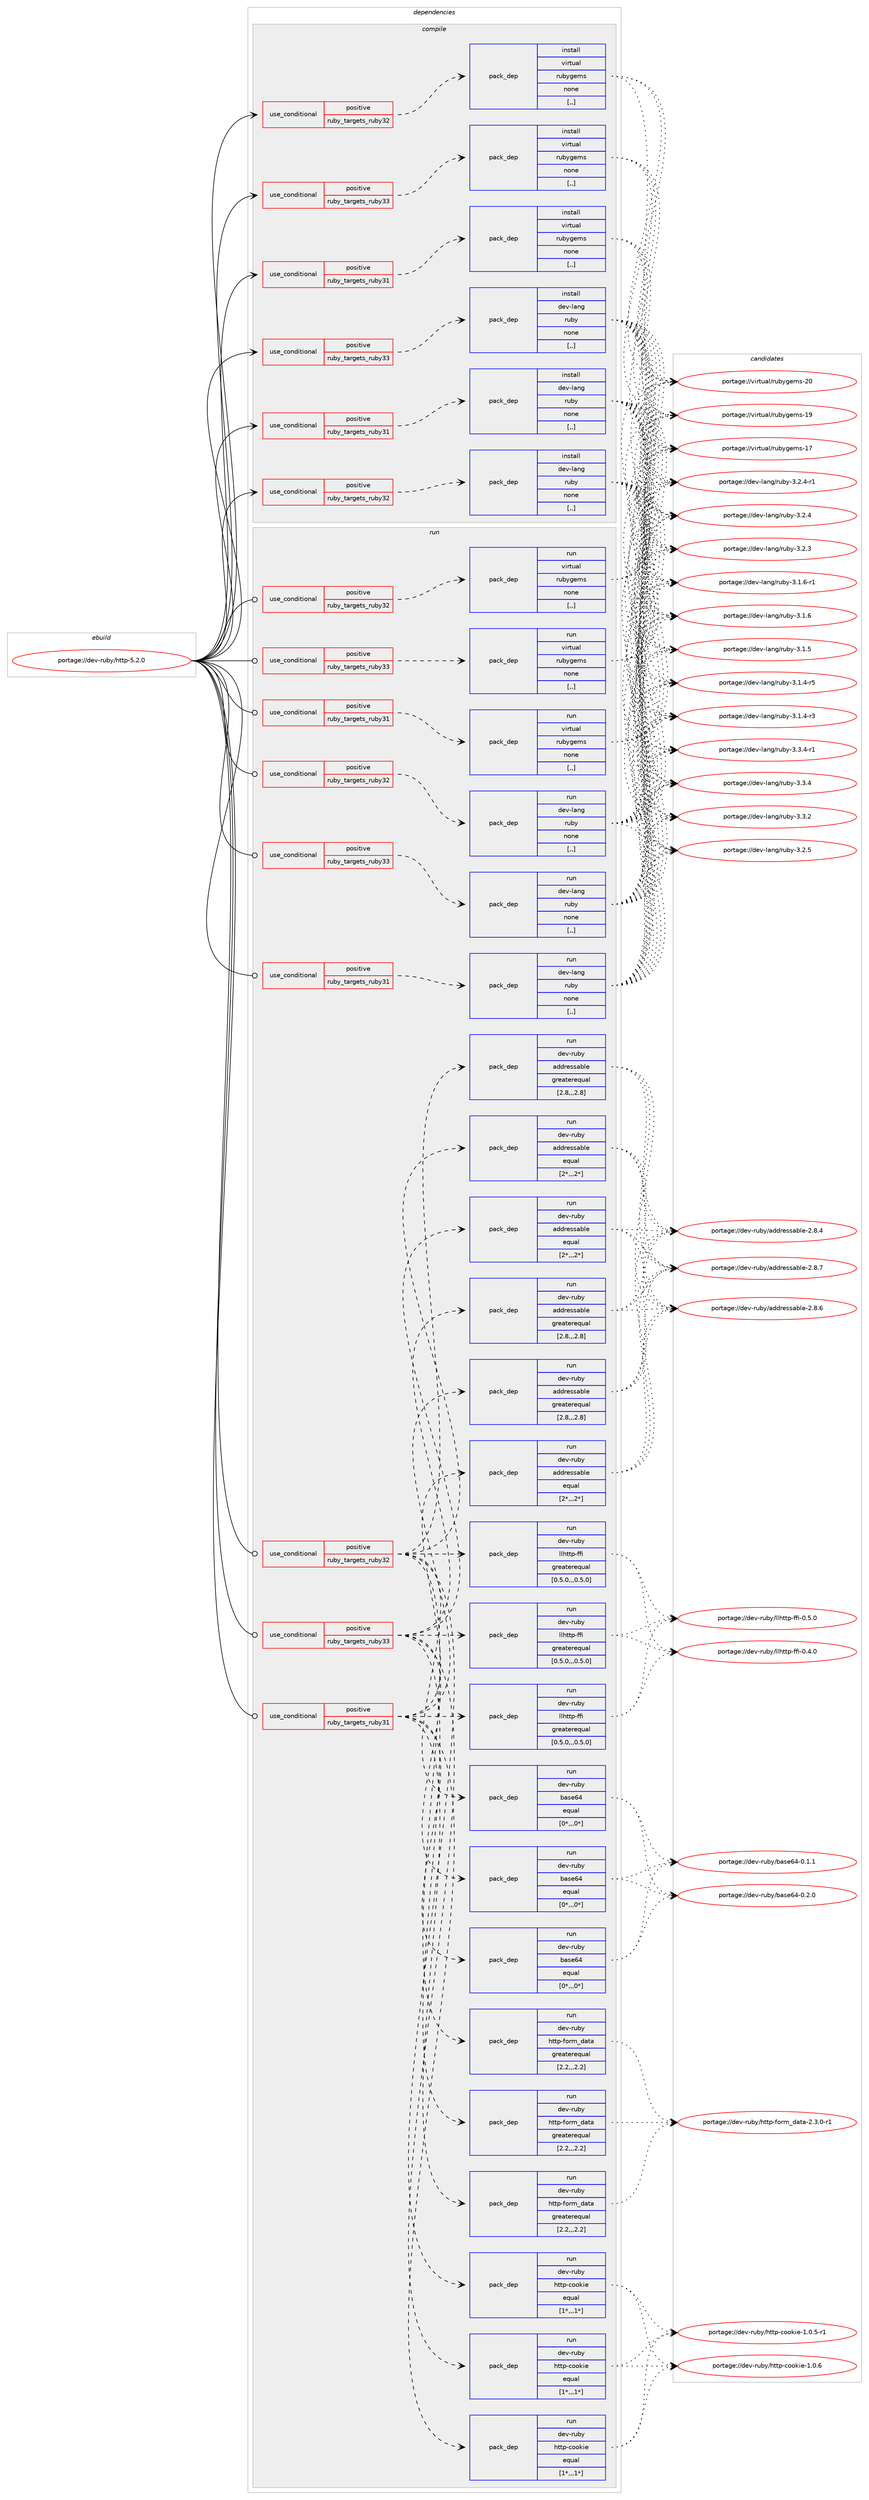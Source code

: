digraph prolog {

# *************
# Graph options
# *************

newrank=true;
concentrate=true;
compound=true;
graph [rankdir=LR,fontname=Helvetica,fontsize=10,ranksep=1.5];#, ranksep=2.5, nodesep=0.2];
edge  [arrowhead=vee];
node  [fontname=Helvetica,fontsize=10];

# **********
# The ebuild
# **********

subgraph cluster_leftcol {
color=gray;
label=<<i>ebuild</i>>;
id [label="portage://dev-ruby/http-5.2.0", color=red, width=4, href="../dev-ruby/http-5.2.0.svg"];
}

# ****************
# The dependencies
# ****************

subgraph cluster_midcol {
color=gray;
label=<<i>dependencies</i>>;
subgraph cluster_compile {
fillcolor="#eeeeee";
style=filled;
label=<<i>compile</i>>;
subgraph cond48897 {
dependency186327 [label=<<TABLE BORDER="0" CELLBORDER="1" CELLSPACING="0" CELLPADDING="4"><TR><TD ROWSPAN="3" CELLPADDING="10">use_conditional</TD></TR><TR><TD>positive</TD></TR><TR><TD>ruby_targets_ruby31</TD></TR></TABLE>>, shape=none, color=red];
subgraph pack136100 {
dependency186328 [label=<<TABLE BORDER="0" CELLBORDER="1" CELLSPACING="0" CELLPADDING="4" WIDTH="220"><TR><TD ROWSPAN="6" CELLPADDING="30">pack_dep</TD></TR><TR><TD WIDTH="110">install</TD></TR><TR><TD>dev-lang</TD></TR><TR><TD>ruby</TD></TR><TR><TD>none</TD></TR><TR><TD>[,,]</TD></TR></TABLE>>, shape=none, color=blue];
}
dependency186327:e -> dependency186328:w [weight=20,style="dashed",arrowhead="vee"];
}
id:e -> dependency186327:w [weight=20,style="solid",arrowhead="vee"];
subgraph cond48898 {
dependency186329 [label=<<TABLE BORDER="0" CELLBORDER="1" CELLSPACING="0" CELLPADDING="4"><TR><TD ROWSPAN="3" CELLPADDING="10">use_conditional</TD></TR><TR><TD>positive</TD></TR><TR><TD>ruby_targets_ruby31</TD></TR></TABLE>>, shape=none, color=red];
subgraph pack136101 {
dependency186330 [label=<<TABLE BORDER="0" CELLBORDER="1" CELLSPACING="0" CELLPADDING="4" WIDTH="220"><TR><TD ROWSPAN="6" CELLPADDING="30">pack_dep</TD></TR><TR><TD WIDTH="110">install</TD></TR><TR><TD>virtual</TD></TR><TR><TD>rubygems</TD></TR><TR><TD>none</TD></TR><TR><TD>[,,]</TD></TR></TABLE>>, shape=none, color=blue];
}
dependency186329:e -> dependency186330:w [weight=20,style="dashed",arrowhead="vee"];
}
id:e -> dependency186329:w [weight=20,style="solid",arrowhead="vee"];
subgraph cond48899 {
dependency186331 [label=<<TABLE BORDER="0" CELLBORDER="1" CELLSPACING="0" CELLPADDING="4"><TR><TD ROWSPAN="3" CELLPADDING="10">use_conditional</TD></TR><TR><TD>positive</TD></TR><TR><TD>ruby_targets_ruby32</TD></TR></TABLE>>, shape=none, color=red];
subgraph pack136102 {
dependency186332 [label=<<TABLE BORDER="0" CELLBORDER="1" CELLSPACING="0" CELLPADDING="4" WIDTH="220"><TR><TD ROWSPAN="6" CELLPADDING="30">pack_dep</TD></TR><TR><TD WIDTH="110">install</TD></TR><TR><TD>dev-lang</TD></TR><TR><TD>ruby</TD></TR><TR><TD>none</TD></TR><TR><TD>[,,]</TD></TR></TABLE>>, shape=none, color=blue];
}
dependency186331:e -> dependency186332:w [weight=20,style="dashed",arrowhead="vee"];
}
id:e -> dependency186331:w [weight=20,style="solid",arrowhead="vee"];
subgraph cond48900 {
dependency186333 [label=<<TABLE BORDER="0" CELLBORDER="1" CELLSPACING="0" CELLPADDING="4"><TR><TD ROWSPAN="3" CELLPADDING="10">use_conditional</TD></TR><TR><TD>positive</TD></TR><TR><TD>ruby_targets_ruby32</TD></TR></TABLE>>, shape=none, color=red];
subgraph pack136103 {
dependency186334 [label=<<TABLE BORDER="0" CELLBORDER="1" CELLSPACING="0" CELLPADDING="4" WIDTH="220"><TR><TD ROWSPAN="6" CELLPADDING="30">pack_dep</TD></TR><TR><TD WIDTH="110">install</TD></TR><TR><TD>virtual</TD></TR><TR><TD>rubygems</TD></TR><TR><TD>none</TD></TR><TR><TD>[,,]</TD></TR></TABLE>>, shape=none, color=blue];
}
dependency186333:e -> dependency186334:w [weight=20,style="dashed",arrowhead="vee"];
}
id:e -> dependency186333:w [weight=20,style="solid",arrowhead="vee"];
subgraph cond48901 {
dependency186335 [label=<<TABLE BORDER="0" CELLBORDER="1" CELLSPACING="0" CELLPADDING="4"><TR><TD ROWSPAN="3" CELLPADDING="10">use_conditional</TD></TR><TR><TD>positive</TD></TR><TR><TD>ruby_targets_ruby33</TD></TR></TABLE>>, shape=none, color=red];
subgraph pack136104 {
dependency186336 [label=<<TABLE BORDER="0" CELLBORDER="1" CELLSPACING="0" CELLPADDING="4" WIDTH="220"><TR><TD ROWSPAN="6" CELLPADDING="30">pack_dep</TD></TR><TR><TD WIDTH="110">install</TD></TR><TR><TD>dev-lang</TD></TR><TR><TD>ruby</TD></TR><TR><TD>none</TD></TR><TR><TD>[,,]</TD></TR></TABLE>>, shape=none, color=blue];
}
dependency186335:e -> dependency186336:w [weight=20,style="dashed",arrowhead="vee"];
}
id:e -> dependency186335:w [weight=20,style="solid",arrowhead="vee"];
subgraph cond48902 {
dependency186337 [label=<<TABLE BORDER="0" CELLBORDER="1" CELLSPACING="0" CELLPADDING="4"><TR><TD ROWSPAN="3" CELLPADDING="10">use_conditional</TD></TR><TR><TD>positive</TD></TR><TR><TD>ruby_targets_ruby33</TD></TR></TABLE>>, shape=none, color=red];
subgraph pack136105 {
dependency186338 [label=<<TABLE BORDER="0" CELLBORDER="1" CELLSPACING="0" CELLPADDING="4" WIDTH="220"><TR><TD ROWSPAN="6" CELLPADDING="30">pack_dep</TD></TR><TR><TD WIDTH="110">install</TD></TR><TR><TD>virtual</TD></TR><TR><TD>rubygems</TD></TR><TR><TD>none</TD></TR><TR><TD>[,,]</TD></TR></TABLE>>, shape=none, color=blue];
}
dependency186337:e -> dependency186338:w [weight=20,style="dashed",arrowhead="vee"];
}
id:e -> dependency186337:w [weight=20,style="solid",arrowhead="vee"];
}
subgraph cluster_compileandrun {
fillcolor="#eeeeee";
style=filled;
label=<<i>compile and run</i>>;
}
subgraph cluster_run {
fillcolor="#eeeeee";
style=filled;
label=<<i>run</i>>;
subgraph cond48903 {
dependency186339 [label=<<TABLE BORDER="0" CELLBORDER="1" CELLSPACING="0" CELLPADDING="4"><TR><TD ROWSPAN="3" CELLPADDING="10">use_conditional</TD></TR><TR><TD>positive</TD></TR><TR><TD>ruby_targets_ruby31</TD></TR></TABLE>>, shape=none, color=red];
subgraph pack136106 {
dependency186340 [label=<<TABLE BORDER="0" CELLBORDER="1" CELLSPACING="0" CELLPADDING="4" WIDTH="220"><TR><TD ROWSPAN="6" CELLPADDING="30">pack_dep</TD></TR><TR><TD WIDTH="110">run</TD></TR><TR><TD>dev-lang</TD></TR><TR><TD>ruby</TD></TR><TR><TD>none</TD></TR><TR><TD>[,,]</TD></TR></TABLE>>, shape=none, color=blue];
}
dependency186339:e -> dependency186340:w [weight=20,style="dashed",arrowhead="vee"];
}
id:e -> dependency186339:w [weight=20,style="solid",arrowhead="odot"];
subgraph cond48904 {
dependency186341 [label=<<TABLE BORDER="0" CELLBORDER="1" CELLSPACING="0" CELLPADDING="4"><TR><TD ROWSPAN="3" CELLPADDING="10">use_conditional</TD></TR><TR><TD>positive</TD></TR><TR><TD>ruby_targets_ruby31</TD></TR></TABLE>>, shape=none, color=red];
subgraph pack136107 {
dependency186342 [label=<<TABLE BORDER="0" CELLBORDER="1" CELLSPACING="0" CELLPADDING="4" WIDTH="220"><TR><TD ROWSPAN="6" CELLPADDING="30">pack_dep</TD></TR><TR><TD WIDTH="110">run</TD></TR><TR><TD>dev-ruby</TD></TR><TR><TD>addressable</TD></TR><TR><TD>equal</TD></TR><TR><TD>[2*,,,2*]</TD></TR></TABLE>>, shape=none, color=blue];
}
dependency186341:e -> dependency186342:w [weight=20,style="dashed",arrowhead="vee"];
subgraph pack136108 {
dependency186343 [label=<<TABLE BORDER="0" CELLBORDER="1" CELLSPACING="0" CELLPADDING="4" WIDTH="220"><TR><TD ROWSPAN="6" CELLPADDING="30">pack_dep</TD></TR><TR><TD WIDTH="110">run</TD></TR><TR><TD>dev-ruby</TD></TR><TR><TD>addressable</TD></TR><TR><TD>greaterequal</TD></TR><TR><TD>[2.8,,,2.8]</TD></TR></TABLE>>, shape=none, color=blue];
}
dependency186341:e -> dependency186343:w [weight=20,style="dashed",arrowhead="vee"];
subgraph pack136109 {
dependency186344 [label=<<TABLE BORDER="0" CELLBORDER="1" CELLSPACING="0" CELLPADDING="4" WIDTH="220"><TR><TD ROWSPAN="6" CELLPADDING="30">pack_dep</TD></TR><TR><TD WIDTH="110">run</TD></TR><TR><TD>dev-ruby</TD></TR><TR><TD>base64</TD></TR><TR><TD>equal</TD></TR><TR><TD>[0*,,,0*]</TD></TR></TABLE>>, shape=none, color=blue];
}
dependency186341:e -> dependency186344:w [weight=20,style="dashed",arrowhead="vee"];
subgraph pack136110 {
dependency186345 [label=<<TABLE BORDER="0" CELLBORDER="1" CELLSPACING="0" CELLPADDING="4" WIDTH="220"><TR><TD ROWSPAN="6" CELLPADDING="30">pack_dep</TD></TR><TR><TD WIDTH="110">run</TD></TR><TR><TD>dev-ruby</TD></TR><TR><TD>http-cookie</TD></TR><TR><TD>equal</TD></TR><TR><TD>[1*,,,1*]</TD></TR></TABLE>>, shape=none, color=blue];
}
dependency186341:e -> dependency186345:w [weight=20,style="dashed",arrowhead="vee"];
subgraph pack136111 {
dependency186346 [label=<<TABLE BORDER="0" CELLBORDER="1" CELLSPACING="0" CELLPADDING="4" WIDTH="220"><TR><TD ROWSPAN="6" CELLPADDING="30">pack_dep</TD></TR><TR><TD WIDTH="110">run</TD></TR><TR><TD>dev-ruby</TD></TR><TR><TD>http-form_data</TD></TR><TR><TD>greaterequal</TD></TR><TR><TD>[2.2,,,2.2]</TD></TR></TABLE>>, shape=none, color=blue];
}
dependency186341:e -> dependency186346:w [weight=20,style="dashed",arrowhead="vee"];
subgraph pack136112 {
dependency186347 [label=<<TABLE BORDER="0" CELLBORDER="1" CELLSPACING="0" CELLPADDING="4" WIDTH="220"><TR><TD ROWSPAN="6" CELLPADDING="30">pack_dep</TD></TR><TR><TD WIDTH="110">run</TD></TR><TR><TD>dev-ruby</TD></TR><TR><TD>llhttp-ffi</TD></TR><TR><TD>greaterequal</TD></TR><TR><TD>[0.5.0,,,0.5.0]</TD></TR></TABLE>>, shape=none, color=blue];
}
dependency186341:e -> dependency186347:w [weight=20,style="dashed",arrowhead="vee"];
}
id:e -> dependency186341:w [weight=20,style="solid",arrowhead="odot"];
subgraph cond48905 {
dependency186348 [label=<<TABLE BORDER="0" CELLBORDER="1" CELLSPACING="0" CELLPADDING="4"><TR><TD ROWSPAN="3" CELLPADDING="10">use_conditional</TD></TR><TR><TD>positive</TD></TR><TR><TD>ruby_targets_ruby31</TD></TR></TABLE>>, shape=none, color=red];
subgraph pack136113 {
dependency186349 [label=<<TABLE BORDER="0" CELLBORDER="1" CELLSPACING="0" CELLPADDING="4" WIDTH="220"><TR><TD ROWSPAN="6" CELLPADDING="30">pack_dep</TD></TR><TR><TD WIDTH="110">run</TD></TR><TR><TD>virtual</TD></TR><TR><TD>rubygems</TD></TR><TR><TD>none</TD></TR><TR><TD>[,,]</TD></TR></TABLE>>, shape=none, color=blue];
}
dependency186348:e -> dependency186349:w [weight=20,style="dashed",arrowhead="vee"];
}
id:e -> dependency186348:w [weight=20,style="solid",arrowhead="odot"];
subgraph cond48906 {
dependency186350 [label=<<TABLE BORDER="0" CELLBORDER="1" CELLSPACING="0" CELLPADDING="4"><TR><TD ROWSPAN="3" CELLPADDING="10">use_conditional</TD></TR><TR><TD>positive</TD></TR><TR><TD>ruby_targets_ruby32</TD></TR></TABLE>>, shape=none, color=red];
subgraph pack136114 {
dependency186351 [label=<<TABLE BORDER="0" CELLBORDER="1" CELLSPACING="0" CELLPADDING="4" WIDTH="220"><TR><TD ROWSPAN="6" CELLPADDING="30">pack_dep</TD></TR><TR><TD WIDTH="110">run</TD></TR><TR><TD>dev-lang</TD></TR><TR><TD>ruby</TD></TR><TR><TD>none</TD></TR><TR><TD>[,,]</TD></TR></TABLE>>, shape=none, color=blue];
}
dependency186350:e -> dependency186351:w [weight=20,style="dashed",arrowhead="vee"];
}
id:e -> dependency186350:w [weight=20,style="solid",arrowhead="odot"];
subgraph cond48907 {
dependency186352 [label=<<TABLE BORDER="0" CELLBORDER="1" CELLSPACING="0" CELLPADDING="4"><TR><TD ROWSPAN="3" CELLPADDING="10">use_conditional</TD></TR><TR><TD>positive</TD></TR><TR><TD>ruby_targets_ruby32</TD></TR></TABLE>>, shape=none, color=red];
subgraph pack136115 {
dependency186353 [label=<<TABLE BORDER="0" CELLBORDER="1" CELLSPACING="0" CELLPADDING="4" WIDTH="220"><TR><TD ROWSPAN="6" CELLPADDING="30">pack_dep</TD></TR><TR><TD WIDTH="110">run</TD></TR><TR><TD>dev-ruby</TD></TR><TR><TD>addressable</TD></TR><TR><TD>equal</TD></TR><TR><TD>[2*,,,2*]</TD></TR></TABLE>>, shape=none, color=blue];
}
dependency186352:e -> dependency186353:w [weight=20,style="dashed",arrowhead="vee"];
subgraph pack136116 {
dependency186354 [label=<<TABLE BORDER="0" CELLBORDER="1" CELLSPACING="0" CELLPADDING="4" WIDTH="220"><TR><TD ROWSPAN="6" CELLPADDING="30">pack_dep</TD></TR><TR><TD WIDTH="110">run</TD></TR><TR><TD>dev-ruby</TD></TR><TR><TD>addressable</TD></TR><TR><TD>greaterequal</TD></TR><TR><TD>[2.8,,,2.8]</TD></TR></TABLE>>, shape=none, color=blue];
}
dependency186352:e -> dependency186354:w [weight=20,style="dashed",arrowhead="vee"];
subgraph pack136117 {
dependency186355 [label=<<TABLE BORDER="0" CELLBORDER="1" CELLSPACING="0" CELLPADDING="4" WIDTH="220"><TR><TD ROWSPAN="6" CELLPADDING="30">pack_dep</TD></TR><TR><TD WIDTH="110">run</TD></TR><TR><TD>dev-ruby</TD></TR><TR><TD>base64</TD></TR><TR><TD>equal</TD></TR><TR><TD>[0*,,,0*]</TD></TR></TABLE>>, shape=none, color=blue];
}
dependency186352:e -> dependency186355:w [weight=20,style="dashed",arrowhead="vee"];
subgraph pack136118 {
dependency186356 [label=<<TABLE BORDER="0" CELLBORDER="1" CELLSPACING="0" CELLPADDING="4" WIDTH="220"><TR><TD ROWSPAN="6" CELLPADDING="30">pack_dep</TD></TR><TR><TD WIDTH="110">run</TD></TR><TR><TD>dev-ruby</TD></TR><TR><TD>http-cookie</TD></TR><TR><TD>equal</TD></TR><TR><TD>[1*,,,1*]</TD></TR></TABLE>>, shape=none, color=blue];
}
dependency186352:e -> dependency186356:w [weight=20,style="dashed",arrowhead="vee"];
subgraph pack136119 {
dependency186357 [label=<<TABLE BORDER="0" CELLBORDER="1" CELLSPACING="0" CELLPADDING="4" WIDTH="220"><TR><TD ROWSPAN="6" CELLPADDING="30">pack_dep</TD></TR><TR><TD WIDTH="110">run</TD></TR><TR><TD>dev-ruby</TD></TR><TR><TD>http-form_data</TD></TR><TR><TD>greaterequal</TD></TR><TR><TD>[2.2,,,2.2]</TD></TR></TABLE>>, shape=none, color=blue];
}
dependency186352:e -> dependency186357:w [weight=20,style="dashed",arrowhead="vee"];
subgraph pack136120 {
dependency186358 [label=<<TABLE BORDER="0" CELLBORDER="1" CELLSPACING="0" CELLPADDING="4" WIDTH="220"><TR><TD ROWSPAN="6" CELLPADDING="30">pack_dep</TD></TR><TR><TD WIDTH="110">run</TD></TR><TR><TD>dev-ruby</TD></TR><TR><TD>llhttp-ffi</TD></TR><TR><TD>greaterequal</TD></TR><TR><TD>[0.5.0,,,0.5.0]</TD></TR></TABLE>>, shape=none, color=blue];
}
dependency186352:e -> dependency186358:w [weight=20,style="dashed",arrowhead="vee"];
}
id:e -> dependency186352:w [weight=20,style="solid",arrowhead="odot"];
subgraph cond48908 {
dependency186359 [label=<<TABLE BORDER="0" CELLBORDER="1" CELLSPACING="0" CELLPADDING="4"><TR><TD ROWSPAN="3" CELLPADDING="10">use_conditional</TD></TR><TR><TD>positive</TD></TR><TR><TD>ruby_targets_ruby32</TD></TR></TABLE>>, shape=none, color=red];
subgraph pack136121 {
dependency186360 [label=<<TABLE BORDER="0" CELLBORDER="1" CELLSPACING="0" CELLPADDING="4" WIDTH="220"><TR><TD ROWSPAN="6" CELLPADDING="30">pack_dep</TD></TR><TR><TD WIDTH="110">run</TD></TR><TR><TD>virtual</TD></TR><TR><TD>rubygems</TD></TR><TR><TD>none</TD></TR><TR><TD>[,,]</TD></TR></TABLE>>, shape=none, color=blue];
}
dependency186359:e -> dependency186360:w [weight=20,style="dashed",arrowhead="vee"];
}
id:e -> dependency186359:w [weight=20,style="solid",arrowhead="odot"];
subgraph cond48909 {
dependency186361 [label=<<TABLE BORDER="0" CELLBORDER="1" CELLSPACING="0" CELLPADDING="4"><TR><TD ROWSPAN="3" CELLPADDING="10">use_conditional</TD></TR><TR><TD>positive</TD></TR><TR><TD>ruby_targets_ruby33</TD></TR></TABLE>>, shape=none, color=red];
subgraph pack136122 {
dependency186362 [label=<<TABLE BORDER="0" CELLBORDER="1" CELLSPACING="0" CELLPADDING="4" WIDTH="220"><TR><TD ROWSPAN="6" CELLPADDING="30">pack_dep</TD></TR><TR><TD WIDTH="110">run</TD></TR><TR><TD>dev-lang</TD></TR><TR><TD>ruby</TD></TR><TR><TD>none</TD></TR><TR><TD>[,,]</TD></TR></TABLE>>, shape=none, color=blue];
}
dependency186361:e -> dependency186362:w [weight=20,style="dashed",arrowhead="vee"];
}
id:e -> dependency186361:w [weight=20,style="solid",arrowhead="odot"];
subgraph cond48910 {
dependency186363 [label=<<TABLE BORDER="0" CELLBORDER="1" CELLSPACING="0" CELLPADDING="4"><TR><TD ROWSPAN="3" CELLPADDING="10">use_conditional</TD></TR><TR><TD>positive</TD></TR><TR><TD>ruby_targets_ruby33</TD></TR></TABLE>>, shape=none, color=red];
subgraph pack136123 {
dependency186364 [label=<<TABLE BORDER="0" CELLBORDER="1" CELLSPACING="0" CELLPADDING="4" WIDTH="220"><TR><TD ROWSPAN="6" CELLPADDING="30">pack_dep</TD></TR><TR><TD WIDTH="110">run</TD></TR><TR><TD>dev-ruby</TD></TR><TR><TD>addressable</TD></TR><TR><TD>equal</TD></TR><TR><TD>[2*,,,2*]</TD></TR></TABLE>>, shape=none, color=blue];
}
dependency186363:e -> dependency186364:w [weight=20,style="dashed",arrowhead="vee"];
subgraph pack136124 {
dependency186365 [label=<<TABLE BORDER="0" CELLBORDER="1" CELLSPACING="0" CELLPADDING="4" WIDTH="220"><TR><TD ROWSPAN="6" CELLPADDING="30">pack_dep</TD></TR><TR><TD WIDTH="110">run</TD></TR><TR><TD>dev-ruby</TD></TR><TR><TD>addressable</TD></TR><TR><TD>greaterequal</TD></TR><TR><TD>[2.8,,,2.8]</TD></TR></TABLE>>, shape=none, color=blue];
}
dependency186363:e -> dependency186365:w [weight=20,style="dashed",arrowhead="vee"];
subgraph pack136125 {
dependency186366 [label=<<TABLE BORDER="0" CELLBORDER="1" CELLSPACING="0" CELLPADDING="4" WIDTH="220"><TR><TD ROWSPAN="6" CELLPADDING="30">pack_dep</TD></TR><TR><TD WIDTH="110">run</TD></TR><TR><TD>dev-ruby</TD></TR><TR><TD>base64</TD></TR><TR><TD>equal</TD></TR><TR><TD>[0*,,,0*]</TD></TR></TABLE>>, shape=none, color=blue];
}
dependency186363:e -> dependency186366:w [weight=20,style="dashed",arrowhead="vee"];
subgraph pack136126 {
dependency186367 [label=<<TABLE BORDER="0" CELLBORDER="1" CELLSPACING="0" CELLPADDING="4" WIDTH="220"><TR><TD ROWSPAN="6" CELLPADDING="30">pack_dep</TD></TR><TR><TD WIDTH="110">run</TD></TR><TR><TD>dev-ruby</TD></TR><TR><TD>http-cookie</TD></TR><TR><TD>equal</TD></TR><TR><TD>[1*,,,1*]</TD></TR></TABLE>>, shape=none, color=blue];
}
dependency186363:e -> dependency186367:w [weight=20,style="dashed",arrowhead="vee"];
subgraph pack136127 {
dependency186368 [label=<<TABLE BORDER="0" CELLBORDER="1" CELLSPACING="0" CELLPADDING="4" WIDTH="220"><TR><TD ROWSPAN="6" CELLPADDING="30">pack_dep</TD></TR><TR><TD WIDTH="110">run</TD></TR><TR><TD>dev-ruby</TD></TR><TR><TD>http-form_data</TD></TR><TR><TD>greaterequal</TD></TR><TR><TD>[2.2,,,2.2]</TD></TR></TABLE>>, shape=none, color=blue];
}
dependency186363:e -> dependency186368:w [weight=20,style="dashed",arrowhead="vee"];
subgraph pack136128 {
dependency186369 [label=<<TABLE BORDER="0" CELLBORDER="1" CELLSPACING="0" CELLPADDING="4" WIDTH="220"><TR><TD ROWSPAN="6" CELLPADDING="30">pack_dep</TD></TR><TR><TD WIDTH="110">run</TD></TR><TR><TD>dev-ruby</TD></TR><TR><TD>llhttp-ffi</TD></TR><TR><TD>greaterequal</TD></TR><TR><TD>[0.5.0,,,0.5.0]</TD></TR></TABLE>>, shape=none, color=blue];
}
dependency186363:e -> dependency186369:w [weight=20,style="dashed",arrowhead="vee"];
}
id:e -> dependency186363:w [weight=20,style="solid",arrowhead="odot"];
subgraph cond48911 {
dependency186370 [label=<<TABLE BORDER="0" CELLBORDER="1" CELLSPACING="0" CELLPADDING="4"><TR><TD ROWSPAN="3" CELLPADDING="10">use_conditional</TD></TR><TR><TD>positive</TD></TR><TR><TD>ruby_targets_ruby33</TD></TR></TABLE>>, shape=none, color=red];
subgraph pack136129 {
dependency186371 [label=<<TABLE BORDER="0" CELLBORDER="1" CELLSPACING="0" CELLPADDING="4" WIDTH="220"><TR><TD ROWSPAN="6" CELLPADDING="30">pack_dep</TD></TR><TR><TD WIDTH="110">run</TD></TR><TR><TD>virtual</TD></TR><TR><TD>rubygems</TD></TR><TR><TD>none</TD></TR><TR><TD>[,,]</TD></TR></TABLE>>, shape=none, color=blue];
}
dependency186370:e -> dependency186371:w [weight=20,style="dashed",arrowhead="vee"];
}
id:e -> dependency186370:w [weight=20,style="solid",arrowhead="odot"];
}
}

# **************
# The candidates
# **************

subgraph cluster_choices {
rank=same;
color=gray;
label=<<i>candidates</i>>;

subgraph choice136100 {
color=black;
nodesep=1;
choice100101118451089711010347114117981214551465146524511449 [label="portage://dev-lang/ruby-3.3.4-r1", color=red, width=4,href="../dev-lang/ruby-3.3.4-r1.svg"];
choice10010111845108971101034711411798121455146514652 [label="portage://dev-lang/ruby-3.3.4", color=red, width=4,href="../dev-lang/ruby-3.3.4.svg"];
choice10010111845108971101034711411798121455146514650 [label="portage://dev-lang/ruby-3.3.2", color=red, width=4,href="../dev-lang/ruby-3.3.2.svg"];
choice10010111845108971101034711411798121455146504653 [label="portage://dev-lang/ruby-3.2.5", color=red, width=4,href="../dev-lang/ruby-3.2.5.svg"];
choice100101118451089711010347114117981214551465046524511449 [label="portage://dev-lang/ruby-3.2.4-r1", color=red, width=4,href="../dev-lang/ruby-3.2.4-r1.svg"];
choice10010111845108971101034711411798121455146504652 [label="portage://dev-lang/ruby-3.2.4", color=red, width=4,href="../dev-lang/ruby-3.2.4.svg"];
choice10010111845108971101034711411798121455146504651 [label="portage://dev-lang/ruby-3.2.3", color=red, width=4,href="../dev-lang/ruby-3.2.3.svg"];
choice100101118451089711010347114117981214551464946544511449 [label="portage://dev-lang/ruby-3.1.6-r1", color=red, width=4,href="../dev-lang/ruby-3.1.6-r1.svg"];
choice10010111845108971101034711411798121455146494654 [label="portage://dev-lang/ruby-3.1.6", color=red, width=4,href="../dev-lang/ruby-3.1.6.svg"];
choice10010111845108971101034711411798121455146494653 [label="portage://dev-lang/ruby-3.1.5", color=red, width=4,href="../dev-lang/ruby-3.1.5.svg"];
choice100101118451089711010347114117981214551464946524511453 [label="portage://dev-lang/ruby-3.1.4-r5", color=red, width=4,href="../dev-lang/ruby-3.1.4-r5.svg"];
choice100101118451089711010347114117981214551464946524511451 [label="portage://dev-lang/ruby-3.1.4-r3", color=red, width=4,href="../dev-lang/ruby-3.1.4-r3.svg"];
dependency186328:e -> choice100101118451089711010347114117981214551465146524511449:w [style=dotted,weight="100"];
dependency186328:e -> choice10010111845108971101034711411798121455146514652:w [style=dotted,weight="100"];
dependency186328:e -> choice10010111845108971101034711411798121455146514650:w [style=dotted,weight="100"];
dependency186328:e -> choice10010111845108971101034711411798121455146504653:w [style=dotted,weight="100"];
dependency186328:e -> choice100101118451089711010347114117981214551465046524511449:w [style=dotted,weight="100"];
dependency186328:e -> choice10010111845108971101034711411798121455146504652:w [style=dotted,weight="100"];
dependency186328:e -> choice10010111845108971101034711411798121455146504651:w [style=dotted,weight="100"];
dependency186328:e -> choice100101118451089711010347114117981214551464946544511449:w [style=dotted,weight="100"];
dependency186328:e -> choice10010111845108971101034711411798121455146494654:w [style=dotted,weight="100"];
dependency186328:e -> choice10010111845108971101034711411798121455146494653:w [style=dotted,weight="100"];
dependency186328:e -> choice100101118451089711010347114117981214551464946524511453:w [style=dotted,weight="100"];
dependency186328:e -> choice100101118451089711010347114117981214551464946524511451:w [style=dotted,weight="100"];
}
subgraph choice136101 {
color=black;
nodesep=1;
choice118105114116117971084711411798121103101109115455048 [label="portage://virtual/rubygems-20", color=red, width=4,href="../virtual/rubygems-20.svg"];
choice118105114116117971084711411798121103101109115454957 [label="portage://virtual/rubygems-19", color=red, width=4,href="../virtual/rubygems-19.svg"];
choice118105114116117971084711411798121103101109115454955 [label="portage://virtual/rubygems-17", color=red, width=4,href="../virtual/rubygems-17.svg"];
dependency186330:e -> choice118105114116117971084711411798121103101109115455048:w [style=dotted,weight="100"];
dependency186330:e -> choice118105114116117971084711411798121103101109115454957:w [style=dotted,weight="100"];
dependency186330:e -> choice118105114116117971084711411798121103101109115454955:w [style=dotted,weight="100"];
}
subgraph choice136102 {
color=black;
nodesep=1;
choice100101118451089711010347114117981214551465146524511449 [label="portage://dev-lang/ruby-3.3.4-r1", color=red, width=4,href="../dev-lang/ruby-3.3.4-r1.svg"];
choice10010111845108971101034711411798121455146514652 [label="portage://dev-lang/ruby-3.3.4", color=red, width=4,href="../dev-lang/ruby-3.3.4.svg"];
choice10010111845108971101034711411798121455146514650 [label="portage://dev-lang/ruby-3.3.2", color=red, width=4,href="../dev-lang/ruby-3.3.2.svg"];
choice10010111845108971101034711411798121455146504653 [label="portage://dev-lang/ruby-3.2.5", color=red, width=4,href="../dev-lang/ruby-3.2.5.svg"];
choice100101118451089711010347114117981214551465046524511449 [label="portage://dev-lang/ruby-3.2.4-r1", color=red, width=4,href="../dev-lang/ruby-3.2.4-r1.svg"];
choice10010111845108971101034711411798121455146504652 [label="portage://dev-lang/ruby-3.2.4", color=red, width=4,href="../dev-lang/ruby-3.2.4.svg"];
choice10010111845108971101034711411798121455146504651 [label="portage://dev-lang/ruby-3.2.3", color=red, width=4,href="../dev-lang/ruby-3.2.3.svg"];
choice100101118451089711010347114117981214551464946544511449 [label="portage://dev-lang/ruby-3.1.6-r1", color=red, width=4,href="../dev-lang/ruby-3.1.6-r1.svg"];
choice10010111845108971101034711411798121455146494654 [label="portage://dev-lang/ruby-3.1.6", color=red, width=4,href="../dev-lang/ruby-3.1.6.svg"];
choice10010111845108971101034711411798121455146494653 [label="portage://dev-lang/ruby-3.1.5", color=red, width=4,href="../dev-lang/ruby-3.1.5.svg"];
choice100101118451089711010347114117981214551464946524511453 [label="portage://dev-lang/ruby-3.1.4-r5", color=red, width=4,href="../dev-lang/ruby-3.1.4-r5.svg"];
choice100101118451089711010347114117981214551464946524511451 [label="portage://dev-lang/ruby-3.1.4-r3", color=red, width=4,href="../dev-lang/ruby-3.1.4-r3.svg"];
dependency186332:e -> choice100101118451089711010347114117981214551465146524511449:w [style=dotted,weight="100"];
dependency186332:e -> choice10010111845108971101034711411798121455146514652:w [style=dotted,weight="100"];
dependency186332:e -> choice10010111845108971101034711411798121455146514650:w [style=dotted,weight="100"];
dependency186332:e -> choice10010111845108971101034711411798121455146504653:w [style=dotted,weight="100"];
dependency186332:e -> choice100101118451089711010347114117981214551465046524511449:w [style=dotted,weight="100"];
dependency186332:e -> choice10010111845108971101034711411798121455146504652:w [style=dotted,weight="100"];
dependency186332:e -> choice10010111845108971101034711411798121455146504651:w [style=dotted,weight="100"];
dependency186332:e -> choice100101118451089711010347114117981214551464946544511449:w [style=dotted,weight="100"];
dependency186332:e -> choice10010111845108971101034711411798121455146494654:w [style=dotted,weight="100"];
dependency186332:e -> choice10010111845108971101034711411798121455146494653:w [style=dotted,weight="100"];
dependency186332:e -> choice100101118451089711010347114117981214551464946524511453:w [style=dotted,weight="100"];
dependency186332:e -> choice100101118451089711010347114117981214551464946524511451:w [style=dotted,weight="100"];
}
subgraph choice136103 {
color=black;
nodesep=1;
choice118105114116117971084711411798121103101109115455048 [label="portage://virtual/rubygems-20", color=red, width=4,href="../virtual/rubygems-20.svg"];
choice118105114116117971084711411798121103101109115454957 [label="portage://virtual/rubygems-19", color=red, width=4,href="../virtual/rubygems-19.svg"];
choice118105114116117971084711411798121103101109115454955 [label="portage://virtual/rubygems-17", color=red, width=4,href="../virtual/rubygems-17.svg"];
dependency186334:e -> choice118105114116117971084711411798121103101109115455048:w [style=dotted,weight="100"];
dependency186334:e -> choice118105114116117971084711411798121103101109115454957:w [style=dotted,weight="100"];
dependency186334:e -> choice118105114116117971084711411798121103101109115454955:w [style=dotted,weight="100"];
}
subgraph choice136104 {
color=black;
nodesep=1;
choice100101118451089711010347114117981214551465146524511449 [label="portage://dev-lang/ruby-3.3.4-r1", color=red, width=4,href="../dev-lang/ruby-3.3.4-r1.svg"];
choice10010111845108971101034711411798121455146514652 [label="portage://dev-lang/ruby-3.3.4", color=red, width=4,href="../dev-lang/ruby-3.3.4.svg"];
choice10010111845108971101034711411798121455146514650 [label="portage://dev-lang/ruby-3.3.2", color=red, width=4,href="../dev-lang/ruby-3.3.2.svg"];
choice10010111845108971101034711411798121455146504653 [label="portage://dev-lang/ruby-3.2.5", color=red, width=4,href="../dev-lang/ruby-3.2.5.svg"];
choice100101118451089711010347114117981214551465046524511449 [label="portage://dev-lang/ruby-3.2.4-r1", color=red, width=4,href="../dev-lang/ruby-3.2.4-r1.svg"];
choice10010111845108971101034711411798121455146504652 [label="portage://dev-lang/ruby-3.2.4", color=red, width=4,href="../dev-lang/ruby-3.2.4.svg"];
choice10010111845108971101034711411798121455146504651 [label="portage://dev-lang/ruby-3.2.3", color=red, width=4,href="../dev-lang/ruby-3.2.3.svg"];
choice100101118451089711010347114117981214551464946544511449 [label="portage://dev-lang/ruby-3.1.6-r1", color=red, width=4,href="../dev-lang/ruby-3.1.6-r1.svg"];
choice10010111845108971101034711411798121455146494654 [label="portage://dev-lang/ruby-3.1.6", color=red, width=4,href="../dev-lang/ruby-3.1.6.svg"];
choice10010111845108971101034711411798121455146494653 [label="portage://dev-lang/ruby-3.1.5", color=red, width=4,href="../dev-lang/ruby-3.1.5.svg"];
choice100101118451089711010347114117981214551464946524511453 [label="portage://dev-lang/ruby-3.1.4-r5", color=red, width=4,href="../dev-lang/ruby-3.1.4-r5.svg"];
choice100101118451089711010347114117981214551464946524511451 [label="portage://dev-lang/ruby-3.1.4-r3", color=red, width=4,href="../dev-lang/ruby-3.1.4-r3.svg"];
dependency186336:e -> choice100101118451089711010347114117981214551465146524511449:w [style=dotted,weight="100"];
dependency186336:e -> choice10010111845108971101034711411798121455146514652:w [style=dotted,weight="100"];
dependency186336:e -> choice10010111845108971101034711411798121455146514650:w [style=dotted,weight="100"];
dependency186336:e -> choice10010111845108971101034711411798121455146504653:w [style=dotted,weight="100"];
dependency186336:e -> choice100101118451089711010347114117981214551465046524511449:w [style=dotted,weight="100"];
dependency186336:e -> choice10010111845108971101034711411798121455146504652:w [style=dotted,weight="100"];
dependency186336:e -> choice10010111845108971101034711411798121455146504651:w [style=dotted,weight="100"];
dependency186336:e -> choice100101118451089711010347114117981214551464946544511449:w [style=dotted,weight="100"];
dependency186336:e -> choice10010111845108971101034711411798121455146494654:w [style=dotted,weight="100"];
dependency186336:e -> choice10010111845108971101034711411798121455146494653:w [style=dotted,weight="100"];
dependency186336:e -> choice100101118451089711010347114117981214551464946524511453:w [style=dotted,weight="100"];
dependency186336:e -> choice100101118451089711010347114117981214551464946524511451:w [style=dotted,weight="100"];
}
subgraph choice136105 {
color=black;
nodesep=1;
choice118105114116117971084711411798121103101109115455048 [label="portage://virtual/rubygems-20", color=red, width=4,href="../virtual/rubygems-20.svg"];
choice118105114116117971084711411798121103101109115454957 [label="portage://virtual/rubygems-19", color=red, width=4,href="../virtual/rubygems-19.svg"];
choice118105114116117971084711411798121103101109115454955 [label="portage://virtual/rubygems-17", color=red, width=4,href="../virtual/rubygems-17.svg"];
dependency186338:e -> choice118105114116117971084711411798121103101109115455048:w [style=dotted,weight="100"];
dependency186338:e -> choice118105114116117971084711411798121103101109115454957:w [style=dotted,weight="100"];
dependency186338:e -> choice118105114116117971084711411798121103101109115454955:w [style=dotted,weight="100"];
}
subgraph choice136106 {
color=black;
nodesep=1;
choice100101118451089711010347114117981214551465146524511449 [label="portage://dev-lang/ruby-3.3.4-r1", color=red, width=4,href="../dev-lang/ruby-3.3.4-r1.svg"];
choice10010111845108971101034711411798121455146514652 [label="portage://dev-lang/ruby-3.3.4", color=red, width=4,href="../dev-lang/ruby-3.3.4.svg"];
choice10010111845108971101034711411798121455146514650 [label="portage://dev-lang/ruby-3.3.2", color=red, width=4,href="../dev-lang/ruby-3.3.2.svg"];
choice10010111845108971101034711411798121455146504653 [label="portage://dev-lang/ruby-3.2.5", color=red, width=4,href="../dev-lang/ruby-3.2.5.svg"];
choice100101118451089711010347114117981214551465046524511449 [label="portage://dev-lang/ruby-3.2.4-r1", color=red, width=4,href="../dev-lang/ruby-3.2.4-r1.svg"];
choice10010111845108971101034711411798121455146504652 [label="portage://dev-lang/ruby-3.2.4", color=red, width=4,href="../dev-lang/ruby-3.2.4.svg"];
choice10010111845108971101034711411798121455146504651 [label="portage://dev-lang/ruby-3.2.3", color=red, width=4,href="../dev-lang/ruby-3.2.3.svg"];
choice100101118451089711010347114117981214551464946544511449 [label="portage://dev-lang/ruby-3.1.6-r1", color=red, width=4,href="../dev-lang/ruby-3.1.6-r1.svg"];
choice10010111845108971101034711411798121455146494654 [label="portage://dev-lang/ruby-3.1.6", color=red, width=4,href="../dev-lang/ruby-3.1.6.svg"];
choice10010111845108971101034711411798121455146494653 [label="portage://dev-lang/ruby-3.1.5", color=red, width=4,href="../dev-lang/ruby-3.1.5.svg"];
choice100101118451089711010347114117981214551464946524511453 [label="portage://dev-lang/ruby-3.1.4-r5", color=red, width=4,href="../dev-lang/ruby-3.1.4-r5.svg"];
choice100101118451089711010347114117981214551464946524511451 [label="portage://dev-lang/ruby-3.1.4-r3", color=red, width=4,href="../dev-lang/ruby-3.1.4-r3.svg"];
dependency186340:e -> choice100101118451089711010347114117981214551465146524511449:w [style=dotted,weight="100"];
dependency186340:e -> choice10010111845108971101034711411798121455146514652:w [style=dotted,weight="100"];
dependency186340:e -> choice10010111845108971101034711411798121455146514650:w [style=dotted,weight="100"];
dependency186340:e -> choice10010111845108971101034711411798121455146504653:w [style=dotted,weight="100"];
dependency186340:e -> choice100101118451089711010347114117981214551465046524511449:w [style=dotted,weight="100"];
dependency186340:e -> choice10010111845108971101034711411798121455146504652:w [style=dotted,weight="100"];
dependency186340:e -> choice10010111845108971101034711411798121455146504651:w [style=dotted,weight="100"];
dependency186340:e -> choice100101118451089711010347114117981214551464946544511449:w [style=dotted,weight="100"];
dependency186340:e -> choice10010111845108971101034711411798121455146494654:w [style=dotted,weight="100"];
dependency186340:e -> choice10010111845108971101034711411798121455146494653:w [style=dotted,weight="100"];
dependency186340:e -> choice100101118451089711010347114117981214551464946524511453:w [style=dotted,weight="100"];
dependency186340:e -> choice100101118451089711010347114117981214551464946524511451:w [style=dotted,weight="100"];
}
subgraph choice136107 {
color=black;
nodesep=1;
choice100101118451141179812147971001001141011151159798108101455046564655 [label="portage://dev-ruby/addressable-2.8.7", color=red, width=4,href="../dev-ruby/addressable-2.8.7.svg"];
choice100101118451141179812147971001001141011151159798108101455046564654 [label="portage://dev-ruby/addressable-2.8.6", color=red, width=4,href="../dev-ruby/addressable-2.8.6.svg"];
choice100101118451141179812147971001001141011151159798108101455046564652 [label="portage://dev-ruby/addressable-2.8.4", color=red, width=4,href="../dev-ruby/addressable-2.8.4.svg"];
dependency186342:e -> choice100101118451141179812147971001001141011151159798108101455046564655:w [style=dotted,weight="100"];
dependency186342:e -> choice100101118451141179812147971001001141011151159798108101455046564654:w [style=dotted,weight="100"];
dependency186342:e -> choice100101118451141179812147971001001141011151159798108101455046564652:w [style=dotted,weight="100"];
}
subgraph choice136108 {
color=black;
nodesep=1;
choice100101118451141179812147971001001141011151159798108101455046564655 [label="portage://dev-ruby/addressable-2.8.7", color=red, width=4,href="../dev-ruby/addressable-2.8.7.svg"];
choice100101118451141179812147971001001141011151159798108101455046564654 [label="portage://dev-ruby/addressable-2.8.6", color=red, width=4,href="../dev-ruby/addressable-2.8.6.svg"];
choice100101118451141179812147971001001141011151159798108101455046564652 [label="portage://dev-ruby/addressable-2.8.4", color=red, width=4,href="../dev-ruby/addressable-2.8.4.svg"];
dependency186343:e -> choice100101118451141179812147971001001141011151159798108101455046564655:w [style=dotted,weight="100"];
dependency186343:e -> choice100101118451141179812147971001001141011151159798108101455046564654:w [style=dotted,weight="100"];
dependency186343:e -> choice100101118451141179812147971001001141011151159798108101455046564652:w [style=dotted,weight="100"];
}
subgraph choice136109 {
color=black;
nodesep=1;
choice10010111845114117981214798971151015452454846504648 [label="portage://dev-ruby/base64-0.2.0", color=red, width=4,href="../dev-ruby/base64-0.2.0.svg"];
choice10010111845114117981214798971151015452454846494649 [label="portage://dev-ruby/base64-0.1.1", color=red, width=4,href="../dev-ruby/base64-0.1.1.svg"];
dependency186344:e -> choice10010111845114117981214798971151015452454846504648:w [style=dotted,weight="100"];
dependency186344:e -> choice10010111845114117981214798971151015452454846494649:w [style=dotted,weight="100"];
}
subgraph choice136110 {
color=black;
nodesep=1;
choice1001011184511411798121471041161161124599111111107105101454946484654 [label="portage://dev-ruby/http-cookie-1.0.6", color=red, width=4,href="../dev-ruby/http-cookie-1.0.6.svg"];
choice10010111845114117981214710411611611245991111111071051014549464846534511449 [label="portage://dev-ruby/http-cookie-1.0.5-r1", color=red, width=4,href="../dev-ruby/http-cookie-1.0.5-r1.svg"];
dependency186345:e -> choice1001011184511411798121471041161161124599111111107105101454946484654:w [style=dotted,weight="100"];
dependency186345:e -> choice10010111845114117981214710411611611245991111111071051014549464846534511449:w [style=dotted,weight="100"];
}
subgraph choice136111 {
color=black;
nodesep=1;
choice100101118451141179812147104116116112451021111141099510097116974550465146484511449 [label="portage://dev-ruby/http-form_data-2.3.0-r1", color=red, width=4,href="../dev-ruby/http-form_data-2.3.0-r1.svg"];
dependency186346:e -> choice100101118451141179812147104116116112451021111141099510097116974550465146484511449:w [style=dotted,weight="100"];
}
subgraph choice136112 {
color=black;
nodesep=1;
choice10010111845114117981214710810810411611611245102102105454846534648 [label="portage://dev-ruby/llhttp-ffi-0.5.0", color=red, width=4,href="../dev-ruby/llhttp-ffi-0.5.0.svg"];
choice10010111845114117981214710810810411611611245102102105454846524648 [label="portage://dev-ruby/llhttp-ffi-0.4.0", color=red, width=4,href="../dev-ruby/llhttp-ffi-0.4.0.svg"];
dependency186347:e -> choice10010111845114117981214710810810411611611245102102105454846534648:w [style=dotted,weight="100"];
dependency186347:e -> choice10010111845114117981214710810810411611611245102102105454846524648:w [style=dotted,weight="100"];
}
subgraph choice136113 {
color=black;
nodesep=1;
choice118105114116117971084711411798121103101109115455048 [label="portage://virtual/rubygems-20", color=red, width=4,href="../virtual/rubygems-20.svg"];
choice118105114116117971084711411798121103101109115454957 [label="portage://virtual/rubygems-19", color=red, width=4,href="../virtual/rubygems-19.svg"];
choice118105114116117971084711411798121103101109115454955 [label="portage://virtual/rubygems-17", color=red, width=4,href="../virtual/rubygems-17.svg"];
dependency186349:e -> choice118105114116117971084711411798121103101109115455048:w [style=dotted,weight="100"];
dependency186349:e -> choice118105114116117971084711411798121103101109115454957:w [style=dotted,weight="100"];
dependency186349:e -> choice118105114116117971084711411798121103101109115454955:w [style=dotted,weight="100"];
}
subgraph choice136114 {
color=black;
nodesep=1;
choice100101118451089711010347114117981214551465146524511449 [label="portage://dev-lang/ruby-3.3.4-r1", color=red, width=4,href="../dev-lang/ruby-3.3.4-r1.svg"];
choice10010111845108971101034711411798121455146514652 [label="portage://dev-lang/ruby-3.3.4", color=red, width=4,href="../dev-lang/ruby-3.3.4.svg"];
choice10010111845108971101034711411798121455146514650 [label="portage://dev-lang/ruby-3.3.2", color=red, width=4,href="../dev-lang/ruby-3.3.2.svg"];
choice10010111845108971101034711411798121455146504653 [label="portage://dev-lang/ruby-3.2.5", color=red, width=4,href="../dev-lang/ruby-3.2.5.svg"];
choice100101118451089711010347114117981214551465046524511449 [label="portage://dev-lang/ruby-3.2.4-r1", color=red, width=4,href="../dev-lang/ruby-3.2.4-r1.svg"];
choice10010111845108971101034711411798121455146504652 [label="portage://dev-lang/ruby-3.2.4", color=red, width=4,href="../dev-lang/ruby-3.2.4.svg"];
choice10010111845108971101034711411798121455146504651 [label="portage://dev-lang/ruby-3.2.3", color=red, width=4,href="../dev-lang/ruby-3.2.3.svg"];
choice100101118451089711010347114117981214551464946544511449 [label="portage://dev-lang/ruby-3.1.6-r1", color=red, width=4,href="../dev-lang/ruby-3.1.6-r1.svg"];
choice10010111845108971101034711411798121455146494654 [label="portage://dev-lang/ruby-3.1.6", color=red, width=4,href="../dev-lang/ruby-3.1.6.svg"];
choice10010111845108971101034711411798121455146494653 [label="portage://dev-lang/ruby-3.1.5", color=red, width=4,href="../dev-lang/ruby-3.1.5.svg"];
choice100101118451089711010347114117981214551464946524511453 [label="portage://dev-lang/ruby-3.1.4-r5", color=red, width=4,href="../dev-lang/ruby-3.1.4-r5.svg"];
choice100101118451089711010347114117981214551464946524511451 [label="portage://dev-lang/ruby-3.1.4-r3", color=red, width=4,href="../dev-lang/ruby-3.1.4-r3.svg"];
dependency186351:e -> choice100101118451089711010347114117981214551465146524511449:w [style=dotted,weight="100"];
dependency186351:e -> choice10010111845108971101034711411798121455146514652:w [style=dotted,weight="100"];
dependency186351:e -> choice10010111845108971101034711411798121455146514650:w [style=dotted,weight="100"];
dependency186351:e -> choice10010111845108971101034711411798121455146504653:w [style=dotted,weight="100"];
dependency186351:e -> choice100101118451089711010347114117981214551465046524511449:w [style=dotted,weight="100"];
dependency186351:e -> choice10010111845108971101034711411798121455146504652:w [style=dotted,weight="100"];
dependency186351:e -> choice10010111845108971101034711411798121455146504651:w [style=dotted,weight="100"];
dependency186351:e -> choice100101118451089711010347114117981214551464946544511449:w [style=dotted,weight="100"];
dependency186351:e -> choice10010111845108971101034711411798121455146494654:w [style=dotted,weight="100"];
dependency186351:e -> choice10010111845108971101034711411798121455146494653:w [style=dotted,weight="100"];
dependency186351:e -> choice100101118451089711010347114117981214551464946524511453:w [style=dotted,weight="100"];
dependency186351:e -> choice100101118451089711010347114117981214551464946524511451:w [style=dotted,weight="100"];
}
subgraph choice136115 {
color=black;
nodesep=1;
choice100101118451141179812147971001001141011151159798108101455046564655 [label="portage://dev-ruby/addressable-2.8.7", color=red, width=4,href="../dev-ruby/addressable-2.8.7.svg"];
choice100101118451141179812147971001001141011151159798108101455046564654 [label="portage://dev-ruby/addressable-2.8.6", color=red, width=4,href="../dev-ruby/addressable-2.8.6.svg"];
choice100101118451141179812147971001001141011151159798108101455046564652 [label="portage://dev-ruby/addressable-2.8.4", color=red, width=4,href="../dev-ruby/addressable-2.8.4.svg"];
dependency186353:e -> choice100101118451141179812147971001001141011151159798108101455046564655:w [style=dotted,weight="100"];
dependency186353:e -> choice100101118451141179812147971001001141011151159798108101455046564654:w [style=dotted,weight="100"];
dependency186353:e -> choice100101118451141179812147971001001141011151159798108101455046564652:w [style=dotted,weight="100"];
}
subgraph choice136116 {
color=black;
nodesep=1;
choice100101118451141179812147971001001141011151159798108101455046564655 [label="portage://dev-ruby/addressable-2.8.7", color=red, width=4,href="../dev-ruby/addressable-2.8.7.svg"];
choice100101118451141179812147971001001141011151159798108101455046564654 [label="portage://dev-ruby/addressable-2.8.6", color=red, width=4,href="../dev-ruby/addressable-2.8.6.svg"];
choice100101118451141179812147971001001141011151159798108101455046564652 [label="portage://dev-ruby/addressable-2.8.4", color=red, width=4,href="../dev-ruby/addressable-2.8.4.svg"];
dependency186354:e -> choice100101118451141179812147971001001141011151159798108101455046564655:w [style=dotted,weight="100"];
dependency186354:e -> choice100101118451141179812147971001001141011151159798108101455046564654:w [style=dotted,weight="100"];
dependency186354:e -> choice100101118451141179812147971001001141011151159798108101455046564652:w [style=dotted,weight="100"];
}
subgraph choice136117 {
color=black;
nodesep=1;
choice10010111845114117981214798971151015452454846504648 [label="portage://dev-ruby/base64-0.2.0", color=red, width=4,href="../dev-ruby/base64-0.2.0.svg"];
choice10010111845114117981214798971151015452454846494649 [label="portage://dev-ruby/base64-0.1.1", color=red, width=4,href="../dev-ruby/base64-0.1.1.svg"];
dependency186355:e -> choice10010111845114117981214798971151015452454846504648:w [style=dotted,weight="100"];
dependency186355:e -> choice10010111845114117981214798971151015452454846494649:w [style=dotted,weight="100"];
}
subgraph choice136118 {
color=black;
nodesep=1;
choice1001011184511411798121471041161161124599111111107105101454946484654 [label="portage://dev-ruby/http-cookie-1.0.6", color=red, width=4,href="../dev-ruby/http-cookie-1.0.6.svg"];
choice10010111845114117981214710411611611245991111111071051014549464846534511449 [label="portage://dev-ruby/http-cookie-1.0.5-r1", color=red, width=4,href="../dev-ruby/http-cookie-1.0.5-r1.svg"];
dependency186356:e -> choice1001011184511411798121471041161161124599111111107105101454946484654:w [style=dotted,weight="100"];
dependency186356:e -> choice10010111845114117981214710411611611245991111111071051014549464846534511449:w [style=dotted,weight="100"];
}
subgraph choice136119 {
color=black;
nodesep=1;
choice100101118451141179812147104116116112451021111141099510097116974550465146484511449 [label="portage://dev-ruby/http-form_data-2.3.0-r1", color=red, width=4,href="../dev-ruby/http-form_data-2.3.0-r1.svg"];
dependency186357:e -> choice100101118451141179812147104116116112451021111141099510097116974550465146484511449:w [style=dotted,weight="100"];
}
subgraph choice136120 {
color=black;
nodesep=1;
choice10010111845114117981214710810810411611611245102102105454846534648 [label="portage://dev-ruby/llhttp-ffi-0.5.0", color=red, width=4,href="../dev-ruby/llhttp-ffi-0.5.0.svg"];
choice10010111845114117981214710810810411611611245102102105454846524648 [label="portage://dev-ruby/llhttp-ffi-0.4.0", color=red, width=4,href="../dev-ruby/llhttp-ffi-0.4.0.svg"];
dependency186358:e -> choice10010111845114117981214710810810411611611245102102105454846534648:w [style=dotted,weight="100"];
dependency186358:e -> choice10010111845114117981214710810810411611611245102102105454846524648:w [style=dotted,weight="100"];
}
subgraph choice136121 {
color=black;
nodesep=1;
choice118105114116117971084711411798121103101109115455048 [label="portage://virtual/rubygems-20", color=red, width=4,href="../virtual/rubygems-20.svg"];
choice118105114116117971084711411798121103101109115454957 [label="portage://virtual/rubygems-19", color=red, width=4,href="../virtual/rubygems-19.svg"];
choice118105114116117971084711411798121103101109115454955 [label="portage://virtual/rubygems-17", color=red, width=4,href="../virtual/rubygems-17.svg"];
dependency186360:e -> choice118105114116117971084711411798121103101109115455048:w [style=dotted,weight="100"];
dependency186360:e -> choice118105114116117971084711411798121103101109115454957:w [style=dotted,weight="100"];
dependency186360:e -> choice118105114116117971084711411798121103101109115454955:w [style=dotted,weight="100"];
}
subgraph choice136122 {
color=black;
nodesep=1;
choice100101118451089711010347114117981214551465146524511449 [label="portage://dev-lang/ruby-3.3.4-r1", color=red, width=4,href="../dev-lang/ruby-3.3.4-r1.svg"];
choice10010111845108971101034711411798121455146514652 [label="portage://dev-lang/ruby-3.3.4", color=red, width=4,href="../dev-lang/ruby-3.3.4.svg"];
choice10010111845108971101034711411798121455146514650 [label="portage://dev-lang/ruby-3.3.2", color=red, width=4,href="../dev-lang/ruby-3.3.2.svg"];
choice10010111845108971101034711411798121455146504653 [label="portage://dev-lang/ruby-3.2.5", color=red, width=4,href="../dev-lang/ruby-3.2.5.svg"];
choice100101118451089711010347114117981214551465046524511449 [label="portage://dev-lang/ruby-3.2.4-r1", color=red, width=4,href="../dev-lang/ruby-3.2.4-r1.svg"];
choice10010111845108971101034711411798121455146504652 [label="portage://dev-lang/ruby-3.2.4", color=red, width=4,href="../dev-lang/ruby-3.2.4.svg"];
choice10010111845108971101034711411798121455146504651 [label="portage://dev-lang/ruby-3.2.3", color=red, width=4,href="../dev-lang/ruby-3.2.3.svg"];
choice100101118451089711010347114117981214551464946544511449 [label="portage://dev-lang/ruby-3.1.6-r1", color=red, width=4,href="../dev-lang/ruby-3.1.6-r1.svg"];
choice10010111845108971101034711411798121455146494654 [label="portage://dev-lang/ruby-3.1.6", color=red, width=4,href="../dev-lang/ruby-3.1.6.svg"];
choice10010111845108971101034711411798121455146494653 [label="portage://dev-lang/ruby-3.1.5", color=red, width=4,href="../dev-lang/ruby-3.1.5.svg"];
choice100101118451089711010347114117981214551464946524511453 [label="portage://dev-lang/ruby-3.1.4-r5", color=red, width=4,href="../dev-lang/ruby-3.1.4-r5.svg"];
choice100101118451089711010347114117981214551464946524511451 [label="portage://dev-lang/ruby-3.1.4-r3", color=red, width=4,href="../dev-lang/ruby-3.1.4-r3.svg"];
dependency186362:e -> choice100101118451089711010347114117981214551465146524511449:w [style=dotted,weight="100"];
dependency186362:e -> choice10010111845108971101034711411798121455146514652:w [style=dotted,weight="100"];
dependency186362:e -> choice10010111845108971101034711411798121455146514650:w [style=dotted,weight="100"];
dependency186362:e -> choice10010111845108971101034711411798121455146504653:w [style=dotted,weight="100"];
dependency186362:e -> choice100101118451089711010347114117981214551465046524511449:w [style=dotted,weight="100"];
dependency186362:e -> choice10010111845108971101034711411798121455146504652:w [style=dotted,weight="100"];
dependency186362:e -> choice10010111845108971101034711411798121455146504651:w [style=dotted,weight="100"];
dependency186362:e -> choice100101118451089711010347114117981214551464946544511449:w [style=dotted,weight="100"];
dependency186362:e -> choice10010111845108971101034711411798121455146494654:w [style=dotted,weight="100"];
dependency186362:e -> choice10010111845108971101034711411798121455146494653:w [style=dotted,weight="100"];
dependency186362:e -> choice100101118451089711010347114117981214551464946524511453:w [style=dotted,weight="100"];
dependency186362:e -> choice100101118451089711010347114117981214551464946524511451:w [style=dotted,weight="100"];
}
subgraph choice136123 {
color=black;
nodesep=1;
choice100101118451141179812147971001001141011151159798108101455046564655 [label="portage://dev-ruby/addressable-2.8.7", color=red, width=4,href="../dev-ruby/addressable-2.8.7.svg"];
choice100101118451141179812147971001001141011151159798108101455046564654 [label="portage://dev-ruby/addressable-2.8.6", color=red, width=4,href="../dev-ruby/addressable-2.8.6.svg"];
choice100101118451141179812147971001001141011151159798108101455046564652 [label="portage://dev-ruby/addressable-2.8.4", color=red, width=4,href="../dev-ruby/addressable-2.8.4.svg"];
dependency186364:e -> choice100101118451141179812147971001001141011151159798108101455046564655:w [style=dotted,weight="100"];
dependency186364:e -> choice100101118451141179812147971001001141011151159798108101455046564654:w [style=dotted,weight="100"];
dependency186364:e -> choice100101118451141179812147971001001141011151159798108101455046564652:w [style=dotted,weight="100"];
}
subgraph choice136124 {
color=black;
nodesep=1;
choice100101118451141179812147971001001141011151159798108101455046564655 [label="portage://dev-ruby/addressable-2.8.7", color=red, width=4,href="../dev-ruby/addressable-2.8.7.svg"];
choice100101118451141179812147971001001141011151159798108101455046564654 [label="portage://dev-ruby/addressable-2.8.6", color=red, width=4,href="../dev-ruby/addressable-2.8.6.svg"];
choice100101118451141179812147971001001141011151159798108101455046564652 [label="portage://dev-ruby/addressable-2.8.4", color=red, width=4,href="../dev-ruby/addressable-2.8.4.svg"];
dependency186365:e -> choice100101118451141179812147971001001141011151159798108101455046564655:w [style=dotted,weight="100"];
dependency186365:e -> choice100101118451141179812147971001001141011151159798108101455046564654:w [style=dotted,weight="100"];
dependency186365:e -> choice100101118451141179812147971001001141011151159798108101455046564652:w [style=dotted,weight="100"];
}
subgraph choice136125 {
color=black;
nodesep=1;
choice10010111845114117981214798971151015452454846504648 [label="portage://dev-ruby/base64-0.2.0", color=red, width=4,href="../dev-ruby/base64-0.2.0.svg"];
choice10010111845114117981214798971151015452454846494649 [label="portage://dev-ruby/base64-0.1.1", color=red, width=4,href="../dev-ruby/base64-0.1.1.svg"];
dependency186366:e -> choice10010111845114117981214798971151015452454846504648:w [style=dotted,weight="100"];
dependency186366:e -> choice10010111845114117981214798971151015452454846494649:w [style=dotted,weight="100"];
}
subgraph choice136126 {
color=black;
nodesep=1;
choice1001011184511411798121471041161161124599111111107105101454946484654 [label="portage://dev-ruby/http-cookie-1.0.6", color=red, width=4,href="../dev-ruby/http-cookie-1.0.6.svg"];
choice10010111845114117981214710411611611245991111111071051014549464846534511449 [label="portage://dev-ruby/http-cookie-1.0.5-r1", color=red, width=4,href="../dev-ruby/http-cookie-1.0.5-r1.svg"];
dependency186367:e -> choice1001011184511411798121471041161161124599111111107105101454946484654:w [style=dotted,weight="100"];
dependency186367:e -> choice10010111845114117981214710411611611245991111111071051014549464846534511449:w [style=dotted,weight="100"];
}
subgraph choice136127 {
color=black;
nodesep=1;
choice100101118451141179812147104116116112451021111141099510097116974550465146484511449 [label="portage://dev-ruby/http-form_data-2.3.0-r1", color=red, width=4,href="../dev-ruby/http-form_data-2.3.0-r1.svg"];
dependency186368:e -> choice100101118451141179812147104116116112451021111141099510097116974550465146484511449:w [style=dotted,weight="100"];
}
subgraph choice136128 {
color=black;
nodesep=1;
choice10010111845114117981214710810810411611611245102102105454846534648 [label="portage://dev-ruby/llhttp-ffi-0.5.0", color=red, width=4,href="../dev-ruby/llhttp-ffi-0.5.0.svg"];
choice10010111845114117981214710810810411611611245102102105454846524648 [label="portage://dev-ruby/llhttp-ffi-0.4.0", color=red, width=4,href="../dev-ruby/llhttp-ffi-0.4.0.svg"];
dependency186369:e -> choice10010111845114117981214710810810411611611245102102105454846534648:w [style=dotted,weight="100"];
dependency186369:e -> choice10010111845114117981214710810810411611611245102102105454846524648:w [style=dotted,weight="100"];
}
subgraph choice136129 {
color=black;
nodesep=1;
choice118105114116117971084711411798121103101109115455048 [label="portage://virtual/rubygems-20", color=red, width=4,href="../virtual/rubygems-20.svg"];
choice118105114116117971084711411798121103101109115454957 [label="portage://virtual/rubygems-19", color=red, width=4,href="../virtual/rubygems-19.svg"];
choice118105114116117971084711411798121103101109115454955 [label="portage://virtual/rubygems-17", color=red, width=4,href="../virtual/rubygems-17.svg"];
dependency186371:e -> choice118105114116117971084711411798121103101109115455048:w [style=dotted,weight="100"];
dependency186371:e -> choice118105114116117971084711411798121103101109115454957:w [style=dotted,weight="100"];
dependency186371:e -> choice118105114116117971084711411798121103101109115454955:w [style=dotted,weight="100"];
}
}

}

